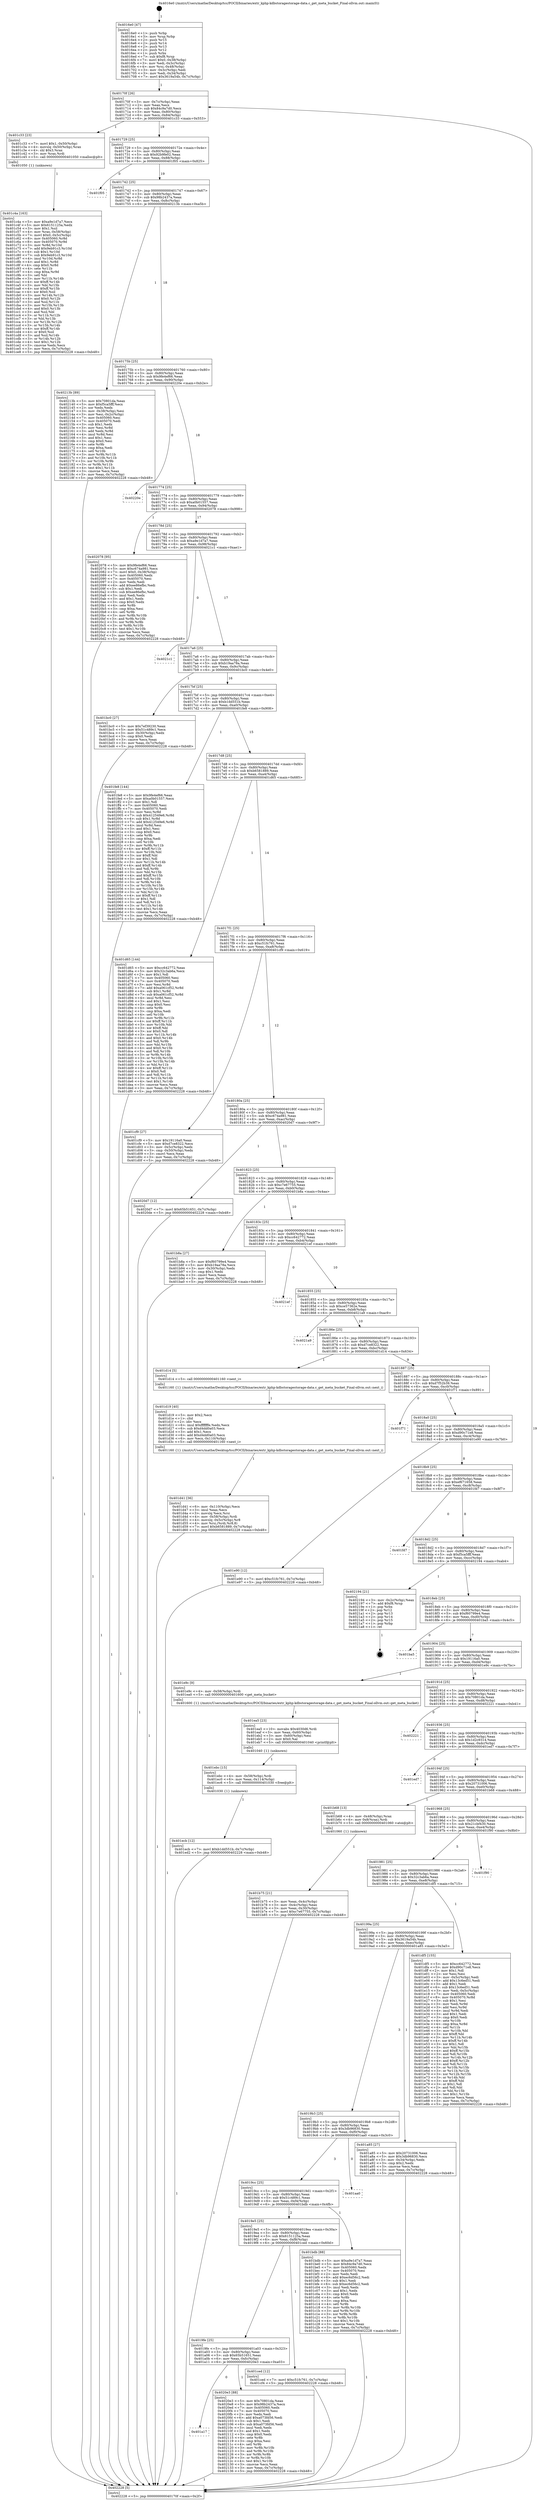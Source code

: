 digraph "0x4016e0" {
  label = "0x4016e0 (/mnt/c/Users/mathe/Desktop/tcc/POCII/binaries/extr_kphp-kdbstoragestorage-data.c_get_meta_bucket_Final-ollvm.out::main(0))"
  labelloc = "t"
  node[shape=record]

  Entry [label="",width=0.3,height=0.3,shape=circle,fillcolor=black,style=filled]
  "0x40170f" [label="{
     0x40170f [26]\l
     | [instrs]\l
     &nbsp;&nbsp;0x40170f \<+3\>: mov -0x7c(%rbp),%eax\l
     &nbsp;&nbsp;0x401712 \<+2\>: mov %eax,%ecx\l
     &nbsp;&nbsp;0x401714 \<+6\>: sub $0x84c9a7d0,%ecx\l
     &nbsp;&nbsp;0x40171a \<+3\>: mov %eax,-0x80(%rbp)\l
     &nbsp;&nbsp;0x40171d \<+6\>: mov %ecx,-0x84(%rbp)\l
     &nbsp;&nbsp;0x401723 \<+6\>: je 0000000000401c33 \<main+0x553\>\l
  }"]
  "0x401c33" [label="{
     0x401c33 [23]\l
     | [instrs]\l
     &nbsp;&nbsp;0x401c33 \<+7\>: movl $0x1,-0x50(%rbp)\l
     &nbsp;&nbsp;0x401c3a \<+4\>: movslq -0x50(%rbp),%rax\l
     &nbsp;&nbsp;0x401c3e \<+4\>: shl $0x3,%rax\l
     &nbsp;&nbsp;0x401c42 \<+3\>: mov %rax,%rdi\l
     &nbsp;&nbsp;0x401c45 \<+5\>: call 0000000000401050 \<malloc@plt\>\l
     | [calls]\l
     &nbsp;&nbsp;0x401050 \{1\} (unknown)\l
  }"]
  "0x401729" [label="{
     0x401729 [25]\l
     | [instrs]\l
     &nbsp;&nbsp;0x401729 \<+5\>: jmp 000000000040172e \<main+0x4e\>\l
     &nbsp;&nbsp;0x40172e \<+3\>: mov -0x80(%rbp),%eax\l
     &nbsp;&nbsp;0x401731 \<+5\>: sub $0x92b9fe02,%eax\l
     &nbsp;&nbsp;0x401736 \<+6\>: mov %eax,-0x88(%rbp)\l
     &nbsp;&nbsp;0x40173c \<+6\>: je 0000000000401f05 \<main+0x825\>\l
  }"]
  Exit [label="",width=0.3,height=0.3,shape=circle,fillcolor=black,style=filled,peripheries=2]
  "0x401f05" [label="{
     0x401f05\l
  }", style=dashed]
  "0x401742" [label="{
     0x401742 [25]\l
     | [instrs]\l
     &nbsp;&nbsp;0x401742 \<+5\>: jmp 0000000000401747 \<main+0x67\>\l
     &nbsp;&nbsp;0x401747 \<+3\>: mov -0x80(%rbp),%eax\l
     &nbsp;&nbsp;0x40174a \<+5\>: sub $0x98b2437a,%eax\l
     &nbsp;&nbsp;0x40174f \<+6\>: mov %eax,-0x8c(%rbp)\l
     &nbsp;&nbsp;0x401755 \<+6\>: je 000000000040213b \<main+0xa5b\>\l
  }"]
  "0x401a17" [label="{
     0x401a17\l
  }", style=dashed]
  "0x40213b" [label="{
     0x40213b [89]\l
     | [instrs]\l
     &nbsp;&nbsp;0x40213b \<+5\>: mov $0x70801da,%eax\l
     &nbsp;&nbsp;0x402140 \<+5\>: mov $0xf5ca5fff,%ecx\l
     &nbsp;&nbsp;0x402145 \<+2\>: xor %edx,%edx\l
     &nbsp;&nbsp;0x402147 \<+3\>: mov -0x38(%rbp),%esi\l
     &nbsp;&nbsp;0x40214a \<+3\>: mov %esi,-0x2c(%rbp)\l
     &nbsp;&nbsp;0x40214d \<+7\>: mov 0x405060,%esi\l
     &nbsp;&nbsp;0x402154 \<+7\>: mov 0x405070,%edi\l
     &nbsp;&nbsp;0x40215b \<+3\>: sub $0x1,%edx\l
     &nbsp;&nbsp;0x40215e \<+3\>: mov %esi,%r8d\l
     &nbsp;&nbsp;0x402161 \<+3\>: add %edx,%r8d\l
     &nbsp;&nbsp;0x402164 \<+4\>: imul %r8d,%esi\l
     &nbsp;&nbsp;0x402168 \<+3\>: and $0x1,%esi\l
     &nbsp;&nbsp;0x40216b \<+3\>: cmp $0x0,%esi\l
     &nbsp;&nbsp;0x40216e \<+4\>: sete %r9b\l
     &nbsp;&nbsp;0x402172 \<+3\>: cmp $0xa,%edi\l
     &nbsp;&nbsp;0x402175 \<+4\>: setl %r10b\l
     &nbsp;&nbsp;0x402179 \<+3\>: mov %r9b,%r11b\l
     &nbsp;&nbsp;0x40217c \<+3\>: and %r10b,%r11b\l
     &nbsp;&nbsp;0x40217f \<+3\>: xor %r10b,%r9b\l
     &nbsp;&nbsp;0x402182 \<+3\>: or %r9b,%r11b\l
     &nbsp;&nbsp;0x402185 \<+4\>: test $0x1,%r11b\l
     &nbsp;&nbsp;0x402189 \<+3\>: cmovne %ecx,%eax\l
     &nbsp;&nbsp;0x40218c \<+3\>: mov %eax,-0x7c(%rbp)\l
     &nbsp;&nbsp;0x40218f \<+5\>: jmp 0000000000402228 \<main+0xb48\>\l
  }"]
  "0x40175b" [label="{
     0x40175b [25]\l
     | [instrs]\l
     &nbsp;&nbsp;0x40175b \<+5\>: jmp 0000000000401760 \<main+0x80\>\l
     &nbsp;&nbsp;0x401760 \<+3\>: mov -0x80(%rbp),%eax\l
     &nbsp;&nbsp;0x401763 \<+5\>: sub $0x9fe4ef66,%eax\l
     &nbsp;&nbsp;0x401768 \<+6\>: mov %eax,-0x90(%rbp)\l
     &nbsp;&nbsp;0x40176e \<+6\>: je 000000000040220e \<main+0xb2e\>\l
  }"]
  "0x4020e3" [label="{
     0x4020e3 [88]\l
     | [instrs]\l
     &nbsp;&nbsp;0x4020e3 \<+5\>: mov $0x70801da,%eax\l
     &nbsp;&nbsp;0x4020e8 \<+5\>: mov $0x98b2437a,%ecx\l
     &nbsp;&nbsp;0x4020ed \<+7\>: mov 0x405060,%edx\l
     &nbsp;&nbsp;0x4020f4 \<+7\>: mov 0x405070,%esi\l
     &nbsp;&nbsp;0x4020fb \<+2\>: mov %edx,%edi\l
     &nbsp;&nbsp;0x4020fd \<+6\>: add $0xa073fd56,%edi\l
     &nbsp;&nbsp;0x402103 \<+3\>: sub $0x1,%edi\l
     &nbsp;&nbsp;0x402106 \<+6\>: sub $0xa073fd56,%edi\l
     &nbsp;&nbsp;0x40210c \<+3\>: imul %edi,%edx\l
     &nbsp;&nbsp;0x40210f \<+3\>: and $0x1,%edx\l
     &nbsp;&nbsp;0x402112 \<+3\>: cmp $0x0,%edx\l
     &nbsp;&nbsp;0x402115 \<+4\>: sete %r8b\l
     &nbsp;&nbsp;0x402119 \<+3\>: cmp $0xa,%esi\l
     &nbsp;&nbsp;0x40211c \<+4\>: setl %r9b\l
     &nbsp;&nbsp;0x402120 \<+3\>: mov %r8b,%r10b\l
     &nbsp;&nbsp;0x402123 \<+3\>: and %r9b,%r10b\l
     &nbsp;&nbsp;0x402126 \<+3\>: xor %r9b,%r8b\l
     &nbsp;&nbsp;0x402129 \<+3\>: or %r8b,%r10b\l
     &nbsp;&nbsp;0x40212c \<+4\>: test $0x1,%r10b\l
     &nbsp;&nbsp;0x402130 \<+3\>: cmovne %ecx,%eax\l
     &nbsp;&nbsp;0x402133 \<+3\>: mov %eax,-0x7c(%rbp)\l
     &nbsp;&nbsp;0x402136 \<+5\>: jmp 0000000000402228 \<main+0xb48\>\l
  }"]
  "0x40220e" [label="{
     0x40220e\l
  }", style=dashed]
  "0x401774" [label="{
     0x401774 [25]\l
     | [instrs]\l
     &nbsp;&nbsp;0x401774 \<+5\>: jmp 0000000000401779 \<main+0x99\>\l
     &nbsp;&nbsp;0x401779 \<+3\>: mov -0x80(%rbp),%eax\l
     &nbsp;&nbsp;0x40177c \<+5\>: sub $0xa0b01557,%eax\l
     &nbsp;&nbsp;0x401781 \<+6\>: mov %eax,-0x94(%rbp)\l
     &nbsp;&nbsp;0x401787 \<+6\>: je 0000000000402078 \<main+0x998\>\l
  }"]
  "0x401ecb" [label="{
     0x401ecb [12]\l
     | [instrs]\l
     &nbsp;&nbsp;0x401ecb \<+7\>: movl $0xb1dd551b,-0x7c(%rbp)\l
     &nbsp;&nbsp;0x401ed2 \<+5\>: jmp 0000000000402228 \<main+0xb48\>\l
  }"]
  "0x402078" [label="{
     0x402078 [95]\l
     | [instrs]\l
     &nbsp;&nbsp;0x402078 \<+5\>: mov $0x9fe4ef66,%eax\l
     &nbsp;&nbsp;0x40207d \<+5\>: mov $0xc674a981,%ecx\l
     &nbsp;&nbsp;0x402082 \<+7\>: movl $0x0,-0x38(%rbp)\l
     &nbsp;&nbsp;0x402089 \<+7\>: mov 0x405060,%edx\l
     &nbsp;&nbsp;0x402090 \<+7\>: mov 0x405070,%esi\l
     &nbsp;&nbsp;0x402097 \<+2\>: mov %edx,%edi\l
     &nbsp;&nbsp;0x402099 \<+6\>: add $0xee86efbc,%edi\l
     &nbsp;&nbsp;0x40209f \<+3\>: sub $0x1,%edi\l
     &nbsp;&nbsp;0x4020a2 \<+6\>: sub $0xee86efbc,%edi\l
     &nbsp;&nbsp;0x4020a8 \<+3\>: imul %edi,%edx\l
     &nbsp;&nbsp;0x4020ab \<+3\>: and $0x1,%edx\l
     &nbsp;&nbsp;0x4020ae \<+3\>: cmp $0x0,%edx\l
     &nbsp;&nbsp;0x4020b1 \<+4\>: sete %r8b\l
     &nbsp;&nbsp;0x4020b5 \<+3\>: cmp $0xa,%esi\l
     &nbsp;&nbsp;0x4020b8 \<+4\>: setl %r9b\l
     &nbsp;&nbsp;0x4020bc \<+3\>: mov %r8b,%r10b\l
     &nbsp;&nbsp;0x4020bf \<+3\>: and %r9b,%r10b\l
     &nbsp;&nbsp;0x4020c2 \<+3\>: xor %r9b,%r8b\l
     &nbsp;&nbsp;0x4020c5 \<+3\>: or %r8b,%r10b\l
     &nbsp;&nbsp;0x4020c8 \<+4\>: test $0x1,%r10b\l
     &nbsp;&nbsp;0x4020cc \<+3\>: cmovne %ecx,%eax\l
     &nbsp;&nbsp;0x4020cf \<+3\>: mov %eax,-0x7c(%rbp)\l
     &nbsp;&nbsp;0x4020d2 \<+5\>: jmp 0000000000402228 \<main+0xb48\>\l
  }"]
  "0x40178d" [label="{
     0x40178d [25]\l
     | [instrs]\l
     &nbsp;&nbsp;0x40178d \<+5\>: jmp 0000000000401792 \<main+0xb2\>\l
     &nbsp;&nbsp;0x401792 \<+3\>: mov -0x80(%rbp),%eax\l
     &nbsp;&nbsp;0x401795 \<+5\>: sub $0xa9e1d7a7,%eax\l
     &nbsp;&nbsp;0x40179a \<+6\>: mov %eax,-0x98(%rbp)\l
     &nbsp;&nbsp;0x4017a0 \<+6\>: je 00000000004021c1 \<main+0xae1\>\l
  }"]
  "0x401ebc" [label="{
     0x401ebc [15]\l
     | [instrs]\l
     &nbsp;&nbsp;0x401ebc \<+4\>: mov -0x58(%rbp),%rdi\l
     &nbsp;&nbsp;0x401ec0 \<+6\>: mov %eax,-0x114(%rbp)\l
     &nbsp;&nbsp;0x401ec6 \<+5\>: call 0000000000401030 \<free@plt\>\l
     | [calls]\l
     &nbsp;&nbsp;0x401030 \{1\} (unknown)\l
  }"]
  "0x4021c1" [label="{
     0x4021c1\l
  }", style=dashed]
  "0x4017a6" [label="{
     0x4017a6 [25]\l
     | [instrs]\l
     &nbsp;&nbsp;0x4017a6 \<+5\>: jmp 00000000004017ab \<main+0xcb\>\l
     &nbsp;&nbsp;0x4017ab \<+3\>: mov -0x80(%rbp),%eax\l
     &nbsp;&nbsp;0x4017ae \<+5\>: sub $0xb19aa78a,%eax\l
     &nbsp;&nbsp;0x4017b3 \<+6\>: mov %eax,-0x9c(%rbp)\l
     &nbsp;&nbsp;0x4017b9 \<+6\>: je 0000000000401bc0 \<main+0x4e0\>\l
  }"]
  "0x401ea5" [label="{
     0x401ea5 [23]\l
     | [instrs]\l
     &nbsp;&nbsp;0x401ea5 \<+10\>: movabs $0x4030d6,%rdi\l
     &nbsp;&nbsp;0x401eaf \<+3\>: mov %eax,-0x60(%rbp)\l
     &nbsp;&nbsp;0x401eb2 \<+3\>: mov -0x60(%rbp),%esi\l
     &nbsp;&nbsp;0x401eb5 \<+2\>: mov $0x0,%al\l
     &nbsp;&nbsp;0x401eb7 \<+5\>: call 0000000000401040 \<printf@plt\>\l
     | [calls]\l
     &nbsp;&nbsp;0x401040 \{1\} (unknown)\l
  }"]
  "0x401bc0" [label="{
     0x401bc0 [27]\l
     | [instrs]\l
     &nbsp;&nbsp;0x401bc0 \<+5\>: mov $0x7ef39230,%eax\l
     &nbsp;&nbsp;0x401bc5 \<+5\>: mov $0x51c489c1,%ecx\l
     &nbsp;&nbsp;0x401bca \<+3\>: mov -0x30(%rbp),%edx\l
     &nbsp;&nbsp;0x401bcd \<+3\>: cmp $0x0,%edx\l
     &nbsp;&nbsp;0x401bd0 \<+3\>: cmove %ecx,%eax\l
     &nbsp;&nbsp;0x401bd3 \<+3\>: mov %eax,-0x7c(%rbp)\l
     &nbsp;&nbsp;0x401bd6 \<+5\>: jmp 0000000000402228 \<main+0xb48\>\l
  }"]
  "0x4017bf" [label="{
     0x4017bf [25]\l
     | [instrs]\l
     &nbsp;&nbsp;0x4017bf \<+5\>: jmp 00000000004017c4 \<main+0xe4\>\l
     &nbsp;&nbsp;0x4017c4 \<+3\>: mov -0x80(%rbp),%eax\l
     &nbsp;&nbsp;0x4017c7 \<+5\>: sub $0xb1dd551b,%eax\l
     &nbsp;&nbsp;0x4017cc \<+6\>: mov %eax,-0xa0(%rbp)\l
     &nbsp;&nbsp;0x4017d2 \<+6\>: je 0000000000401fe8 \<main+0x908\>\l
  }"]
  "0x401d41" [label="{
     0x401d41 [36]\l
     | [instrs]\l
     &nbsp;&nbsp;0x401d41 \<+6\>: mov -0x110(%rbp),%ecx\l
     &nbsp;&nbsp;0x401d47 \<+3\>: imul %eax,%ecx\l
     &nbsp;&nbsp;0x401d4a \<+3\>: movslq %ecx,%rsi\l
     &nbsp;&nbsp;0x401d4d \<+4\>: mov -0x58(%rbp),%rdi\l
     &nbsp;&nbsp;0x401d51 \<+4\>: movslq -0x5c(%rbp),%r8\l
     &nbsp;&nbsp;0x401d55 \<+4\>: mov %rsi,(%rdi,%r8,8)\l
     &nbsp;&nbsp;0x401d59 \<+7\>: movl $0xb6581889,-0x7c(%rbp)\l
     &nbsp;&nbsp;0x401d60 \<+5\>: jmp 0000000000402228 \<main+0xb48\>\l
  }"]
  "0x401fe8" [label="{
     0x401fe8 [144]\l
     | [instrs]\l
     &nbsp;&nbsp;0x401fe8 \<+5\>: mov $0x9fe4ef66,%eax\l
     &nbsp;&nbsp;0x401fed \<+5\>: mov $0xa0b01557,%ecx\l
     &nbsp;&nbsp;0x401ff2 \<+2\>: mov $0x1,%dl\l
     &nbsp;&nbsp;0x401ff4 \<+7\>: mov 0x405060,%esi\l
     &nbsp;&nbsp;0x401ffb \<+7\>: mov 0x405070,%edi\l
     &nbsp;&nbsp;0x402002 \<+3\>: mov %esi,%r8d\l
     &nbsp;&nbsp;0x402005 \<+7\>: sub $0x412549e6,%r8d\l
     &nbsp;&nbsp;0x40200c \<+4\>: sub $0x1,%r8d\l
     &nbsp;&nbsp;0x402010 \<+7\>: add $0x412549e6,%r8d\l
     &nbsp;&nbsp;0x402017 \<+4\>: imul %r8d,%esi\l
     &nbsp;&nbsp;0x40201b \<+3\>: and $0x1,%esi\l
     &nbsp;&nbsp;0x40201e \<+3\>: cmp $0x0,%esi\l
     &nbsp;&nbsp;0x402021 \<+4\>: sete %r9b\l
     &nbsp;&nbsp;0x402025 \<+3\>: cmp $0xa,%edi\l
     &nbsp;&nbsp;0x402028 \<+4\>: setl %r10b\l
     &nbsp;&nbsp;0x40202c \<+3\>: mov %r9b,%r11b\l
     &nbsp;&nbsp;0x40202f \<+4\>: xor $0xff,%r11b\l
     &nbsp;&nbsp;0x402033 \<+3\>: mov %r10b,%bl\l
     &nbsp;&nbsp;0x402036 \<+3\>: xor $0xff,%bl\l
     &nbsp;&nbsp;0x402039 \<+3\>: xor $0x1,%dl\l
     &nbsp;&nbsp;0x40203c \<+3\>: mov %r11b,%r14b\l
     &nbsp;&nbsp;0x40203f \<+4\>: and $0xff,%r14b\l
     &nbsp;&nbsp;0x402043 \<+3\>: and %dl,%r9b\l
     &nbsp;&nbsp;0x402046 \<+3\>: mov %bl,%r15b\l
     &nbsp;&nbsp;0x402049 \<+4\>: and $0xff,%r15b\l
     &nbsp;&nbsp;0x40204d \<+3\>: and %dl,%r10b\l
     &nbsp;&nbsp;0x402050 \<+3\>: or %r9b,%r14b\l
     &nbsp;&nbsp;0x402053 \<+3\>: or %r10b,%r15b\l
     &nbsp;&nbsp;0x402056 \<+3\>: xor %r15b,%r14b\l
     &nbsp;&nbsp;0x402059 \<+3\>: or %bl,%r11b\l
     &nbsp;&nbsp;0x40205c \<+4\>: xor $0xff,%r11b\l
     &nbsp;&nbsp;0x402060 \<+3\>: or $0x1,%dl\l
     &nbsp;&nbsp;0x402063 \<+3\>: and %dl,%r11b\l
     &nbsp;&nbsp;0x402066 \<+3\>: or %r11b,%r14b\l
     &nbsp;&nbsp;0x402069 \<+4\>: test $0x1,%r14b\l
     &nbsp;&nbsp;0x40206d \<+3\>: cmovne %ecx,%eax\l
     &nbsp;&nbsp;0x402070 \<+3\>: mov %eax,-0x7c(%rbp)\l
     &nbsp;&nbsp;0x402073 \<+5\>: jmp 0000000000402228 \<main+0xb48\>\l
  }"]
  "0x4017d8" [label="{
     0x4017d8 [25]\l
     | [instrs]\l
     &nbsp;&nbsp;0x4017d8 \<+5\>: jmp 00000000004017dd \<main+0xfd\>\l
     &nbsp;&nbsp;0x4017dd \<+3\>: mov -0x80(%rbp),%eax\l
     &nbsp;&nbsp;0x4017e0 \<+5\>: sub $0xb6581889,%eax\l
     &nbsp;&nbsp;0x4017e5 \<+6\>: mov %eax,-0xa4(%rbp)\l
     &nbsp;&nbsp;0x4017eb \<+6\>: je 0000000000401d65 \<main+0x685\>\l
  }"]
  "0x401d19" [label="{
     0x401d19 [40]\l
     | [instrs]\l
     &nbsp;&nbsp;0x401d19 \<+5\>: mov $0x2,%ecx\l
     &nbsp;&nbsp;0x401d1e \<+1\>: cltd\l
     &nbsp;&nbsp;0x401d1f \<+2\>: idiv %ecx\l
     &nbsp;&nbsp;0x401d21 \<+6\>: imul $0xfffffffe,%edx,%ecx\l
     &nbsp;&nbsp;0x401d27 \<+6\>: sub $0xd4dd0a03,%ecx\l
     &nbsp;&nbsp;0x401d2d \<+3\>: add $0x1,%ecx\l
     &nbsp;&nbsp;0x401d30 \<+6\>: add $0xd4dd0a03,%ecx\l
     &nbsp;&nbsp;0x401d36 \<+6\>: mov %ecx,-0x110(%rbp)\l
     &nbsp;&nbsp;0x401d3c \<+5\>: call 0000000000401160 \<next_i\>\l
     | [calls]\l
     &nbsp;&nbsp;0x401160 \{1\} (/mnt/c/Users/mathe/Desktop/tcc/POCII/binaries/extr_kphp-kdbstoragestorage-data.c_get_meta_bucket_Final-ollvm.out::next_i)\l
  }"]
  "0x401d65" [label="{
     0x401d65 [144]\l
     | [instrs]\l
     &nbsp;&nbsp;0x401d65 \<+5\>: mov $0xcc642772,%eax\l
     &nbsp;&nbsp;0x401d6a \<+5\>: mov $0x32c3ab6a,%ecx\l
     &nbsp;&nbsp;0x401d6f \<+2\>: mov $0x1,%dl\l
     &nbsp;&nbsp;0x401d71 \<+7\>: mov 0x405060,%esi\l
     &nbsp;&nbsp;0x401d78 \<+7\>: mov 0x405070,%edi\l
     &nbsp;&nbsp;0x401d7f \<+3\>: mov %esi,%r8d\l
     &nbsp;&nbsp;0x401d82 \<+7\>: add $0xa061cf52,%r8d\l
     &nbsp;&nbsp;0x401d89 \<+4\>: sub $0x1,%r8d\l
     &nbsp;&nbsp;0x401d8d \<+7\>: sub $0xa061cf52,%r8d\l
     &nbsp;&nbsp;0x401d94 \<+4\>: imul %r8d,%esi\l
     &nbsp;&nbsp;0x401d98 \<+3\>: and $0x1,%esi\l
     &nbsp;&nbsp;0x401d9b \<+3\>: cmp $0x0,%esi\l
     &nbsp;&nbsp;0x401d9e \<+4\>: sete %r9b\l
     &nbsp;&nbsp;0x401da2 \<+3\>: cmp $0xa,%edi\l
     &nbsp;&nbsp;0x401da5 \<+4\>: setl %r10b\l
     &nbsp;&nbsp;0x401da9 \<+3\>: mov %r9b,%r11b\l
     &nbsp;&nbsp;0x401dac \<+4\>: xor $0xff,%r11b\l
     &nbsp;&nbsp;0x401db0 \<+3\>: mov %r10b,%bl\l
     &nbsp;&nbsp;0x401db3 \<+3\>: xor $0xff,%bl\l
     &nbsp;&nbsp;0x401db6 \<+3\>: xor $0x0,%dl\l
     &nbsp;&nbsp;0x401db9 \<+3\>: mov %r11b,%r14b\l
     &nbsp;&nbsp;0x401dbc \<+4\>: and $0x0,%r14b\l
     &nbsp;&nbsp;0x401dc0 \<+3\>: and %dl,%r9b\l
     &nbsp;&nbsp;0x401dc3 \<+3\>: mov %bl,%r15b\l
     &nbsp;&nbsp;0x401dc6 \<+4\>: and $0x0,%r15b\l
     &nbsp;&nbsp;0x401dca \<+3\>: and %dl,%r10b\l
     &nbsp;&nbsp;0x401dcd \<+3\>: or %r9b,%r14b\l
     &nbsp;&nbsp;0x401dd0 \<+3\>: or %r10b,%r15b\l
     &nbsp;&nbsp;0x401dd3 \<+3\>: xor %r15b,%r14b\l
     &nbsp;&nbsp;0x401dd6 \<+3\>: or %bl,%r11b\l
     &nbsp;&nbsp;0x401dd9 \<+4\>: xor $0xff,%r11b\l
     &nbsp;&nbsp;0x401ddd \<+3\>: or $0x0,%dl\l
     &nbsp;&nbsp;0x401de0 \<+3\>: and %dl,%r11b\l
     &nbsp;&nbsp;0x401de3 \<+3\>: or %r11b,%r14b\l
     &nbsp;&nbsp;0x401de6 \<+4\>: test $0x1,%r14b\l
     &nbsp;&nbsp;0x401dea \<+3\>: cmovne %ecx,%eax\l
     &nbsp;&nbsp;0x401ded \<+3\>: mov %eax,-0x7c(%rbp)\l
     &nbsp;&nbsp;0x401df0 \<+5\>: jmp 0000000000402228 \<main+0xb48\>\l
  }"]
  "0x4017f1" [label="{
     0x4017f1 [25]\l
     | [instrs]\l
     &nbsp;&nbsp;0x4017f1 \<+5\>: jmp 00000000004017f6 \<main+0x116\>\l
     &nbsp;&nbsp;0x4017f6 \<+3\>: mov -0x80(%rbp),%eax\l
     &nbsp;&nbsp;0x4017f9 \<+5\>: sub $0xc51fc761,%eax\l
     &nbsp;&nbsp;0x4017fe \<+6\>: mov %eax,-0xa8(%rbp)\l
     &nbsp;&nbsp;0x401804 \<+6\>: je 0000000000401cf9 \<main+0x619\>\l
  }"]
  "0x4019fe" [label="{
     0x4019fe [25]\l
     | [instrs]\l
     &nbsp;&nbsp;0x4019fe \<+5\>: jmp 0000000000401a03 \<main+0x323\>\l
     &nbsp;&nbsp;0x401a03 \<+3\>: mov -0x80(%rbp),%eax\l
     &nbsp;&nbsp;0x401a06 \<+5\>: sub $0x65b51651,%eax\l
     &nbsp;&nbsp;0x401a0b \<+6\>: mov %eax,-0xfc(%rbp)\l
     &nbsp;&nbsp;0x401a11 \<+6\>: je 00000000004020e3 \<main+0xa03\>\l
  }"]
  "0x401cf9" [label="{
     0x401cf9 [27]\l
     | [instrs]\l
     &nbsp;&nbsp;0x401cf9 \<+5\>: mov $0x19116a0,%eax\l
     &nbsp;&nbsp;0x401cfe \<+5\>: mov $0xd7ce8322,%ecx\l
     &nbsp;&nbsp;0x401d03 \<+3\>: mov -0x5c(%rbp),%edx\l
     &nbsp;&nbsp;0x401d06 \<+3\>: cmp -0x50(%rbp),%edx\l
     &nbsp;&nbsp;0x401d09 \<+3\>: cmovl %ecx,%eax\l
     &nbsp;&nbsp;0x401d0c \<+3\>: mov %eax,-0x7c(%rbp)\l
     &nbsp;&nbsp;0x401d0f \<+5\>: jmp 0000000000402228 \<main+0xb48\>\l
  }"]
  "0x40180a" [label="{
     0x40180a [25]\l
     | [instrs]\l
     &nbsp;&nbsp;0x40180a \<+5\>: jmp 000000000040180f \<main+0x12f\>\l
     &nbsp;&nbsp;0x40180f \<+3\>: mov -0x80(%rbp),%eax\l
     &nbsp;&nbsp;0x401812 \<+5\>: sub $0xc674a981,%eax\l
     &nbsp;&nbsp;0x401817 \<+6\>: mov %eax,-0xac(%rbp)\l
     &nbsp;&nbsp;0x40181d \<+6\>: je 00000000004020d7 \<main+0x9f7\>\l
  }"]
  "0x401ced" [label="{
     0x401ced [12]\l
     | [instrs]\l
     &nbsp;&nbsp;0x401ced \<+7\>: movl $0xc51fc761,-0x7c(%rbp)\l
     &nbsp;&nbsp;0x401cf4 \<+5\>: jmp 0000000000402228 \<main+0xb48\>\l
  }"]
  "0x4020d7" [label="{
     0x4020d7 [12]\l
     | [instrs]\l
     &nbsp;&nbsp;0x4020d7 \<+7\>: movl $0x65b51651,-0x7c(%rbp)\l
     &nbsp;&nbsp;0x4020de \<+5\>: jmp 0000000000402228 \<main+0xb48\>\l
  }"]
  "0x401823" [label="{
     0x401823 [25]\l
     | [instrs]\l
     &nbsp;&nbsp;0x401823 \<+5\>: jmp 0000000000401828 \<main+0x148\>\l
     &nbsp;&nbsp;0x401828 \<+3\>: mov -0x80(%rbp),%eax\l
     &nbsp;&nbsp;0x40182b \<+5\>: sub $0xc7e67755,%eax\l
     &nbsp;&nbsp;0x401830 \<+6\>: mov %eax,-0xb0(%rbp)\l
     &nbsp;&nbsp;0x401836 \<+6\>: je 0000000000401b8a \<main+0x4aa\>\l
  }"]
  "0x401c4a" [label="{
     0x401c4a [163]\l
     | [instrs]\l
     &nbsp;&nbsp;0x401c4a \<+5\>: mov $0xa9e1d7a7,%ecx\l
     &nbsp;&nbsp;0x401c4f \<+5\>: mov $0x6151125a,%edx\l
     &nbsp;&nbsp;0x401c54 \<+3\>: mov $0x1,%sil\l
     &nbsp;&nbsp;0x401c57 \<+4\>: mov %rax,-0x58(%rbp)\l
     &nbsp;&nbsp;0x401c5b \<+7\>: movl $0x0,-0x5c(%rbp)\l
     &nbsp;&nbsp;0x401c62 \<+8\>: mov 0x405060,%r8d\l
     &nbsp;&nbsp;0x401c6a \<+8\>: mov 0x405070,%r9d\l
     &nbsp;&nbsp;0x401c72 \<+3\>: mov %r8d,%r10d\l
     &nbsp;&nbsp;0x401c75 \<+7\>: add $0x9eb91c3,%r10d\l
     &nbsp;&nbsp;0x401c7c \<+4\>: sub $0x1,%r10d\l
     &nbsp;&nbsp;0x401c80 \<+7\>: sub $0x9eb91c3,%r10d\l
     &nbsp;&nbsp;0x401c87 \<+4\>: imul %r10d,%r8d\l
     &nbsp;&nbsp;0x401c8b \<+4\>: and $0x1,%r8d\l
     &nbsp;&nbsp;0x401c8f \<+4\>: cmp $0x0,%r8d\l
     &nbsp;&nbsp;0x401c93 \<+4\>: sete %r11b\l
     &nbsp;&nbsp;0x401c97 \<+4\>: cmp $0xa,%r9d\l
     &nbsp;&nbsp;0x401c9b \<+3\>: setl %bl\l
     &nbsp;&nbsp;0x401c9e \<+3\>: mov %r11b,%r14b\l
     &nbsp;&nbsp;0x401ca1 \<+4\>: xor $0xff,%r14b\l
     &nbsp;&nbsp;0x401ca5 \<+3\>: mov %bl,%r15b\l
     &nbsp;&nbsp;0x401ca8 \<+4\>: xor $0xff,%r15b\l
     &nbsp;&nbsp;0x401cac \<+4\>: xor $0x0,%sil\l
     &nbsp;&nbsp;0x401cb0 \<+3\>: mov %r14b,%r12b\l
     &nbsp;&nbsp;0x401cb3 \<+4\>: and $0x0,%r12b\l
     &nbsp;&nbsp;0x401cb7 \<+3\>: and %sil,%r11b\l
     &nbsp;&nbsp;0x401cba \<+3\>: mov %r15b,%r13b\l
     &nbsp;&nbsp;0x401cbd \<+4\>: and $0x0,%r13b\l
     &nbsp;&nbsp;0x401cc1 \<+3\>: and %sil,%bl\l
     &nbsp;&nbsp;0x401cc4 \<+3\>: or %r11b,%r12b\l
     &nbsp;&nbsp;0x401cc7 \<+3\>: or %bl,%r13b\l
     &nbsp;&nbsp;0x401cca \<+3\>: xor %r13b,%r12b\l
     &nbsp;&nbsp;0x401ccd \<+3\>: or %r15b,%r14b\l
     &nbsp;&nbsp;0x401cd0 \<+4\>: xor $0xff,%r14b\l
     &nbsp;&nbsp;0x401cd4 \<+4\>: or $0x0,%sil\l
     &nbsp;&nbsp;0x401cd8 \<+3\>: and %sil,%r14b\l
     &nbsp;&nbsp;0x401cdb \<+3\>: or %r14b,%r12b\l
     &nbsp;&nbsp;0x401cde \<+4\>: test $0x1,%r12b\l
     &nbsp;&nbsp;0x401ce2 \<+3\>: cmovne %edx,%ecx\l
     &nbsp;&nbsp;0x401ce5 \<+3\>: mov %ecx,-0x7c(%rbp)\l
     &nbsp;&nbsp;0x401ce8 \<+5\>: jmp 0000000000402228 \<main+0xb48\>\l
  }"]
  "0x401b8a" [label="{
     0x401b8a [27]\l
     | [instrs]\l
     &nbsp;&nbsp;0x401b8a \<+5\>: mov $0xf60799e4,%eax\l
     &nbsp;&nbsp;0x401b8f \<+5\>: mov $0xb19aa78a,%ecx\l
     &nbsp;&nbsp;0x401b94 \<+3\>: mov -0x30(%rbp),%edx\l
     &nbsp;&nbsp;0x401b97 \<+3\>: cmp $0x1,%edx\l
     &nbsp;&nbsp;0x401b9a \<+3\>: cmovl %ecx,%eax\l
     &nbsp;&nbsp;0x401b9d \<+3\>: mov %eax,-0x7c(%rbp)\l
     &nbsp;&nbsp;0x401ba0 \<+5\>: jmp 0000000000402228 \<main+0xb48\>\l
  }"]
  "0x40183c" [label="{
     0x40183c [25]\l
     | [instrs]\l
     &nbsp;&nbsp;0x40183c \<+5\>: jmp 0000000000401841 \<main+0x161\>\l
     &nbsp;&nbsp;0x401841 \<+3\>: mov -0x80(%rbp),%eax\l
     &nbsp;&nbsp;0x401844 \<+5\>: sub $0xcc642772,%eax\l
     &nbsp;&nbsp;0x401849 \<+6\>: mov %eax,-0xb4(%rbp)\l
     &nbsp;&nbsp;0x40184f \<+6\>: je 00000000004021ef \<main+0xb0f\>\l
  }"]
  "0x4019e5" [label="{
     0x4019e5 [25]\l
     | [instrs]\l
     &nbsp;&nbsp;0x4019e5 \<+5\>: jmp 00000000004019ea \<main+0x30a\>\l
     &nbsp;&nbsp;0x4019ea \<+3\>: mov -0x80(%rbp),%eax\l
     &nbsp;&nbsp;0x4019ed \<+5\>: sub $0x6151125a,%eax\l
     &nbsp;&nbsp;0x4019f2 \<+6\>: mov %eax,-0xf8(%rbp)\l
     &nbsp;&nbsp;0x4019f8 \<+6\>: je 0000000000401ced \<main+0x60d\>\l
  }"]
  "0x4021ef" [label="{
     0x4021ef\l
  }", style=dashed]
  "0x401855" [label="{
     0x401855 [25]\l
     | [instrs]\l
     &nbsp;&nbsp;0x401855 \<+5\>: jmp 000000000040185a \<main+0x17a\>\l
     &nbsp;&nbsp;0x40185a \<+3\>: mov -0x80(%rbp),%eax\l
     &nbsp;&nbsp;0x40185d \<+5\>: sub $0xce57362e,%eax\l
     &nbsp;&nbsp;0x401862 \<+6\>: mov %eax,-0xb8(%rbp)\l
     &nbsp;&nbsp;0x401868 \<+6\>: je 00000000004021a9 \<main+0xac9\>\l
  }"]
  "0x401bdb" [label="{
     0x401bdb [88]\l
     | [instrs]\l
     &nbsp;&nbsp;0x401bdb \<+5\>: mov $0xa9e1d7a7,%eax\l
     &nbsp;&nbsp;0x401be0 \<+5\>: mov $0x84c9a7d0,%ecx\l
     &nbsp;&nbsp;0x401be5 \<+7\>: mov 0x405060,%edx\l
     &nbsp;&nbsp;0x401bec \<+7\>: mov 0x405070,%esi\l
     &nbsp;&nbsp;0x401bf3 \<+2\>: mov %edx,%edi\l
     &nbsp;&nbsp;0x401bf5 \<+6\>: add $0xec6d56c2,%edi\l
     &nbsp;&nbsp;0x401bfb \<+3\>: sub $0x1,%edi\l
     &nbsp;&nbsp;0x401bfe \<+6\>: sub $0xec6d56c2,%edi\l
     &nbsp;&nbsp;0x401c04 \<+3\>: imul %edi,%edx\l
     &nbsp;&nbsp;0x401c07 \<+3\>: and $0x1,%edx\l
     &nbsp;&nbsp;0x401c0a \<+3\>: cmp $0x0,%edx\l
     &nbsp;&nbsp;0x401c0d \<+4\>: sete %r8b\l
     &nbsp;&nbsp;0x401c11 \<+3\>: cmp $0xa,%esi\l
     &nbsp;&nbsp;0x401c14 \<+4\>: setl %r9b\l
     &nbsp;&nbsp;0x401c18 \<+3\>: mov %r8b,%r10b\l
     &nbsp;&nbsp;0x401c1b \<+3\>: and %r9b,%r10b\l
     &nbsp;&nbsp;0x401c1e \<+3\>: xor %r9b,%r8b\l
     &nbsp;&nbsp;0x401c21 \<+3\>: or %r8b,%r10b\l
     &nbsp;&nbsp;0x401c24 \<+4\>: test $0x1,%r10b\l
     &nbsp;&nbsp;0x401c28 \<+3\>: cmovne %ecx,%eax\l
     &nbsp;&nbsp;0x401c2b \<+3\>: mov %eax,-0x7c(%rbp)\l
     &nbsp;&nbsp;0x401c2e \<+5\>: jmp 0000000000402228 \<main+0xb48\>\l
  }"]
  "0x4021a9" [label="{
     0x4021a9\l
  }", style=dashed]
  "0x40186e" [label="{
     0x40186e [25]\l
     | [instrs]\l
     &nbsp;&nbsp;0x40186e \<+5\>: jmp 0000000000401873 \<main+0x193\>\l
     &nbsp;&nbsp;0x401873 \<+3\>: mov -0x80(%rbp),%eax\l
     &nbsp;&nbsp;0x401876 \<+5\>: sub $0xd7ce8322,%eax\l
     &nbsp;&nbsp;0x40187b \<+6\>: mov %eax,-0xbc(%rbp)\l
     &nbsp;&nbsp;0x401881 \<+6\>: je 0000000000401d14 \<main+0x634\>\l
  }"]
  "0x4019cc" [label="{
     0x4019cc [25]\l
     | [instrs]\l
     &nbsp;&nbsp;0x4019cc \<+5\>: jmp 00000000004019d1 \<main+0x2f1\>\l
     &nbsp;&nbsp;0x4019d1 \<+3\>: mov -0x80(%rbp),%eax\l
     &nbsp;&nbsp;0x4019d4 \<+5\>: sub $0x51c489c1,%eax\l
     &nbsp;&nbsp;0x4019d9 \<+6\>: mov %eax,-0xf4(%rbp)\l
     &nbsp;&nbsp;0x4019df \<+6\>: je 0000000000401bdb \<main+0x4fb\>\l
  }"]
  "0x401d14" [label="{
     0x401d14 [5]\l
     | [instrs]\l
     &nbsp;&nbsp;0x401d14 \<+5\>: call 0000000000401160 \<next_i\>\l
     | [calls]\l
     &nbsp;&nbsp;0x401160 \{1\} (/mnt/c/Users/mathe/Desktop/tcc/POCII/binaries/extr_kphp-kdbstoragestorage-data.c_get_meta_bucket_Final-ollvm.out::next_i)\l
  }"]
  "0x401887" [label="{
     0x401887 [25]\l
     | [instrs]\l
     &nbsp;&nbsp;0x401887 \<+5\>: jmp 000000000040188c \<main+0x1ac\>\l
     &nbsp;&nbsp;0x40188c \<+3\>: mov -0x80(%rbp),%eax\l
     &nbsp;&nbsp;0x40188f \<+5\>: sub $0xd7f52b39,%eax\l
     &nbsp;&nbsp;0x401894 \<+6\>: mov %eax,-0xc0(%rbp)\l
     &nbsp;&nbsp;0x40189a \<+6\>: je 0000000000401f71 \<main+0x891\>\l
  }"]
  "0x401aa0" [label="{
     0x401aa0\l
  }", style=dashed]
  "0x401f71" [label="{
     0x401f71\l
  }", style=dashed]
  "0x4018a0" [label="{
     0x4018a0 [25]\l
     | [instrs]\l
     &nbsp;&nbsp;0x4018a0 \<+5\>: jmp 00000000004018a5 \<main+0x1c5\>\l
     &nbsp;&nbsp;0x4018a5 \<+3\>: mov -0x80(%rbp),%eax\l
     &nbsp;&nbsp;0x4018a8 \<+5\>: sub $0xd90c71e8,%eax\l
     &nbsp;&nbsp;0x4018ad \<+6\>: mov %eax,-0xc4(%rbp)\l
     &nbsp;&nbsp;0x4018b3 \<+6\>: je 0000000000401e90 \<main+0x7b0\>\l
  }"]
  "0x401b75" [label="{
     0x401b75 [21]\l
     | [instrs]\l
     &nbsp;&nbsp;0x401b75 \<+3\>: mov %eax,-0x4c(%rbp)\l
     &nbsp;&nbsp;0x401b78 \<+3\>: mov -0x4c(%rbp),%eax\l
     &nbsp;&nbsp;0x401b7b \<+3\>: mov %eax,-0x30(%rbp)\l
     &nbsp;&nbsp;0x401b7e \<+7\>: movl $0xc7e67755,-0x7c(%rbp)\l
     &nbsp;&nbsp;0x401b85 \<+5\>: jmp 0000000000402228 \<main+0xb48\>\l
  }"]
  "0x401e90" [label="{
     0x401e90 [12]\l
     | [instrs]\l
     &nbsp;&nbsp;0x401e90 \<+7\>: movl $0xc51fc761,-0x7c(%rbp)\l
     &nbsp;&nbsp;0x401e97 \<+5\>: jmp 0000000000402228 \<main+0xb48\>\l
  }"]
  "0x4018b9" [label="{
     0x4018b9 [25]\l
     | [instrs]\l
     &nbsp;&nbsp;0x4018b9 \<+5\>: jmp 00000000004018be \<main+0x1de\>\l
     &nbsp;&nbsp;0x4018be \<+3\>: mov -0x80(%rbp),%eax\l
     &nbsp;&nbsp;0x4018c1 \<+5\>: sub $0xef671658,%eax\l
     &nbsp;&nbsp;0x4018c6 \<+6\>: mov %eax,-0xc8(%rbp)\l
     &nbsp;&nbsp;0x4018cc \<+6\>: je 0000000000401fd7 \<main+0x8f7\>\l
  }"]
  "0x4016e0" [label="{
     0x4016e0 [47]\l
     | [instrs]\l
     &nbsp;&nbsp;0x4016e0 \<+1\>: push %rbp\l
     &nbsp;&nbsp;0x4016e1 \<+3\>: mov %rsp,%rbp\l
     &nbsp;&nbsp;0x4016e4 \<+2\>: push %r15\l
     &nbsp;&nbsp;0x4016e6 \<+2\>: push %r14\l
     &nbsp;&nbsp;0x4016e8 \<+2\>: push %r13\l
     &nbsp;&nbsp;0x4016ea \<+2\>: push %r12\l
     &nbsp;&nbsp;0x4016ec \<+1\>: push %rbx\l
     &nbsp;&nbsp;0x4016ed \<+7\>: sub $0xf8,%rsp\l
     &nbsp;&nbsp;0x4016f4 \<+7\>: movl $0x0,-0x38(%rbp)\l
     &nbsp;&nbsp;0x4016fb \<+3\>: mov %edi,-0x3c(%rbp)\l
     &nbsp;&nbsp;0x4016fe \<+4\>: mov %rsi,-0x48(%rbp)\l
     &nbsp;&nbsp;0x401702 \<+3\>: mov -0x3c(%rbp),%edi\l
     &nbsp;&nbsp;0x401705 \<+3\>: mov %edi,-0x34(%rbp)\l
     &nbsp;&nbsp;0x401708 \<+7\>: movl $0x3619a54b,-0x7c(%rbp)\l
  }"]
  "0x401fd7" [label="{
     0x401fd7\l
  }", style=dashed]
  "0x4018d2" [label="{
     0x4018d2 [25]\l
     | [instrs]\l
     &nbsp;&nbsp;0x4018d2 \<+5\>: jmp 00000000004018d7 \<main+0x1f7\>\l
     &nbsp;&nbsp;0x4018d7 \<+3\>: mov -0x80(%rbp),%eax\l
     &nbsp;&nbsp;0x4018da \<+5\>: sub $0xf5ca5fff,%eax\l
     &nbsp;&nbsp;0x4018df \<+6\>: mov %eax,-0xcc(%rbp)\l
     &nbsp;&nbsp;0x4018e5 \<+6\>: je 0000000000402194 \<main+0xab4\>\l
  }"]
  "0x402228" [label="{
     0x402228 [5]\l
     | [instrs]\l
     &nbsp;&nbsp;0x402228 \<+5\>: jmp 000000000040170f \<main+0x2f\>\l
  }"]
  "0x402194" [label="{
     0x402194 [21]\l
     | [instrs]\l
     &nbsp;&nbsp;0x402194 \<+3\>: mov -0x2c(%rbp),%eax\l
     &nbsp;&nbsp;0x402197 \<+7\>: add $0xf8,%rsp\l
     &nbsp;&nbsp;0x40219e \<+1\>: pop %rbx\l
     &nbsp;&nbsp;0x40219f \<+2\>: pop %r12\l
     &nbsp;&nbsp;0x4021a1 \<+2\>: pop %r13\l
     &nbsp;&nbsp;0x4021a3 \<+2\>: pop %r14\l
     &nbsp;&nbsp;0x4021a5 \<+2\>: pop %r15\l
     &nbsp;&nbsp;0x4021a7 \<+1\>: pop %rbp\l
     &nbsp;&nbsp;0x4021a8 \<+1\>: ret\l
  }"]
  "0x4018eb" [label="{
     0x4018eb [25]\l
     | [instrs]\l
     &nbsp;&nbsp;0x4018eb \<+5\>: jmp 00000000004018f0 \<main+0x210\>\l
     &nbsp;&nbsp;0x4018f0 \<+3\>: mov -0x80(%rbp),%eax\l
     &nbsp;&nbsp;0x4018f3 \<+5\>: sub $0xf60799e4,%eax\l
     &nbsp;&nbsp;0x4018f8 \<+6\>: mov %eax,-0xd0(%rbp)\l
     &nbsp;&nbsp;0x4018fe \<+6\>: je 0000000000401ba5 \<main+0x4c5\>\l
  }"]
  "0x4019b3" [label="{
     0x4019b3 [25]\l
     | [instrs]\l
     &nbsp;&nbsp;0x4019b3 \<+5\>: jmp 00000000004019b8 \<main+0x2d8\>\l
     &nbsp;&nbsp;0x4019b8 \<+3\>: mov -0x80(%rbp),%eax\l
     &nbsp;&nbsp;0x4019bb \<+5\>: sub $0x3db96830,%eax\l
     &nbsp;&nbsp;0x4019c0 \<+6\>: mov %eax,-0xf0(%rbp)\l
     &nbsp;&nbsp;0x4019c6 \<+6\>: je 0000000000401aa0 \<main+0x3c0\>\l
  }"]
  "0x401ba5" [label="{
     0x401ba5\l
  }", style=dashed]
  "0x401904" [label="{
     0x401904 [25]\l
     | [instrs]\l
     &nbsp;&nbsp;0x401904 \<+5\>: jmp 0000000000401909 \<main+0x229\>\l
     &nbsp;&nbsp;0x401909 \<+3\>: mov -0x80(%rbp),%eax\l
     &nbsp;&nbsp;0x40190c \<+5\>: sub $0x19116a0,%eax\l
     &nbsp;&nbsp;0x401911 \<+6\>: mov %eax,-0xd4(%rbp)\l
     &nbsp;&nbsp;0x401917 \<+6\>: je 0000000000401e9c \<main+0x7bc\>\l
  }"]
  "0x401a85" [label="{
     0x401a85 [27]\l
     | [instrs]\l
     &nbsp;&nbsp;0x401a85 \<+5\>: mov $0x20731006,%eax\l
     &nbsp;&nbsp;0x401a8a \<+5\>: mov $0x3db96830,%ecx\l
     &nbsp;&nbsp;0x401a8f \<+3\>: mov -0x34(%rbp),%edx\l
     &nbsp;&nbsp;0x401a92 \<+3\>: cmp $0x2,%edx\l
     &nbsp;&nbsp;0x401a95 \<+3\>: cmovne %ecx,%eax\l
     &nbsp;&nbsp;0x401a98 \<+3\>: mov %eax,-0x7c(%rbp)\l
     &nbsp;&nbsp;0x401a9b \<+5\>: jmp 0000000000402228 \<main+0xb48\>\l
  }"]
  "0x401e9c" [label="{
     0x401e9c [9]\l
     | [instrs]\l
     &nbsp;&nbsp;0x401e9c \<+4\>: mov -0x58(%rbp),%rdi\l
     &nbsp;&nbsp;0x401ea0 \<+5\>: call 0000000000401600 \<get_meta_bucket\>\l
     | [calls]\l
     &nbsp;&nbsp;0x401600 \{1\} (/mnt/c/Users/mathe/Desktop/tcc/POCII/binaries/extr_kphp-kdbstoragestorage-data.c_get_meta_bucket_Final-ollvm.out::get_meta_bucket)\l
  }"]
  "0x40191d" [label="{
     0x40191d [25]\l
     | [instrs]\l
     &nbsp;&nbsp;0x40191d \<+5\>: jmp 0000000000401922 \<main+0x242\>\l
     &nbsp;&nbsp;0x401922 \<+3\>: mov -0x80(%rbp),%eax\l
     &nbsp;&nbsp;0x401925 \<+5\>: sub $0x70801da,%eax\l
     &nbsp;&nbsp;0x40192a \<+6\>: mov %eax,-0xd8(%rbp)\l
     &nbsp;&nbsp;0x401930 \<+6\>: je 0000000000402221 \<main+0xb41\>\l
  }"]
  "0x40199a" [label="{
     0x40199a [25]\l
     | [instrs]\l
     &nbsp;&nbsp;0x40199a \<+5\>: jmp 000000000040199f \<main+0x2bf\>\l
     &nbsp;&nbsp;0x40199f \<+3\>: mov -0x80(%rbp),%eax\l
     &nbsp;&nbsp;0x4019a2 \<+5\>: sub $0x3619a54b,%eax\l
     &nbsp;&nbsp;0x4019a7 \<+6\>: mov %eax,-0xec(%rbp)\l
     &nbsp;&nbsp;0x4019ad \<+6\>: je 0000000000401a85 \<main+0x3a5\>\l
  }"]
  "0x402221" [label="{
     0x402221\l
  }", style=dashed]
  "0x401936" [label="{
     0x401936 [25]\l
     | [instrs]\l
     &nbsp;&nbsp;0x401936 \<+5\>: jmp 000000000040193b \<main+0x25b\>\l
     &nbsp;&nbsp;0x40193b \<+3\>: mov -0x80(%rbp),%eax\l
     &nbsp;&nbsp;0x40193e \<+5\>: sub $0x1d2c9314,%eax\l
     &nbsp;&nbsp;0x401943 \<+6\>: mov %eax,-0xdc(%rbp)\l
     &nbsp;&nbsp;0x401949 \<+6\>: je 0000000000401ed7 \<main+0x7f7\>\l
  }"]
  "0x401df5" [label="{
     0x401df5 [155]\l
     | [instrs]\l
     &nbsp;&nbsp;0x401df5 \<+5\>: mov $0xcc642772,%eax\l
     &nbsp;&nbsp;0x401dfa \<+5\>: mov $0xd90c71e8,%ecx\l
     &nbsp;&nbsp;0x401dff \<+2\>: mov $0x1,%dl\l
     &nbsp;&nbsp;0x401e01 \<+2\>: xor %esi,%esi\l
     &nbsp;&nbsp;0x401e03 \<+3\>: mov -0x5c(%rbp),%edi\l
     &nbsp;&nbsp;0x401e06 \<+6\>: add $0x13c6ed51,%edi\l
     &nbsp;&nbsp;0x401e0c \<+3\>: add $0x1,%edi\l
     &nbsp;&nbsp;0x401e0f \<+6\>: sub $0x13c6ed51,%edi\l
     &nbsp;&nbsp;0x401e15 \<+3\>: mov %edi,-0x5c(%rbp)\l
     &nbsp;&nbsp;0x401e18 \<+7\>: mov 0x405060,%edi\l
     &nbsp;&nbsp;0x401e1f \<+8\>: mov 0x405070,%r8d\l
     &nbsp;&nbsp;0x401e27 \<+3\>: sub $0x1,%esi\l
     &nbsp;&nbsp;0x401e2a \<+3\>: mov %edi,%r9d\l
     &nbsp;&nbsp;0x401e2d \<+3\>: add %esi,%r9d\l
     &nbsp;&nbsp;0x401e30 \<+4\>: imul %r9d,%edi\l
     &nbsp;&nbsp;0x401e34 \<+3\>: and $0x1,%edi\l
     &nbsp;&nbsp;0x401e37 \<+3\>: cmp $0x0,%edi\l
     &nbsp;&nbsp;0x401e3a \<+4\>: sete %r10b\l
     &nbsp;&nbsp;0x401e3e \<+4\>: cmp $0xa,%r8d\l
     &nbsp;&nbsp;0x401e42 \<+4\>: setl %r11b\l
     &nbsp;&nbsp;0x401e46 \<+3\>: mov %r10b,%bl\l
     &nbsp;&nbsp;0x401e49 \<+3\>: xor $0xff,%bl\l
     &nbsp;&nbsp;0x401e4c \<+3\>: mov %r11b,%r14b\l
     &nbsp;&nbsp;0x401e4f \<+4\>: xor $0xff,%r14b\l
     &nbsp;&nbsp;0x401e53 \<+3\>: xor $0x1,%dl\l
     &nbsp;&nbsp;0x401e56 \<+3\>: mov %bl,%r15b\l
     &nbsp;&nbsp;0x401e59 \<+4\>: and $0xff,%r15b\l
     &nbsp;&nbsp;0x401e5d \<+3\>: and %dl,%r10b\l
     &nbsp;&nbsp;0x401e60 \<+3\>: mov %r14b,%r12b\l
     &nbsp;&nbsp;0x401e63 \<+4\>: and $0xff,%r12b\l
     &nbsp;&nbsp;0x401e67 \<+3\>: and %dl,%r11b\l
     &nbsp;&nbsp;0x401e6a \<+3\>: or %r10b,%r15b\l
     &nbsp;&nbsp;0x401e6d \<+3\>: or %r11b,%r12b\l
     &nbsp;&nbsp;0x401e70 \<+3\>: xor %r12b,%r15b\l
     &nbsp;&nbsp;0x401e73 \<+3\>: or %r14b,%bl\l
     &nbsp;&nbsp;0x401e76 \<+3\>: xor $0xff,%bl\l
     &nbsp;&nbsp;0x401e79 \<+3\>: or $0x1,%dl\l
     &nbsp;&nbsp;0x401e7c \<+2\>: and %dl,%bl\l
     &nbsp;&nbsp;0x401e7e \<+3\>: or %bl,%r15b\l
     &nbsp;&nbsp;0x401e81 \<+4\>: test $0x1,%r15b\l
     &nbsp;&nbsp;0x401e85 \<+3\>: cmovne %ecx,%eax\l
     &nbsp;&nbsp;0x401e88 \<+3\>: mov %eax,-0x7c(%rbp)\l
     &nbsp;&nbsp;0x401e8b \<+5\>: jmp 0000000000402228 \<main+0xb48\>\l
  }"]
  "0x401ed7" [label="{
     0x401ed7\l
  }", style=dashed]
  "0x40194f" [label="{
     0x40194f [25]\l
     | [instrs]\l
     &nbsp;&nbsp;0x40194f \<+5\>: jmp 0000000000401954 \<main+0x274\>\l
     &nbsp;&nbsp;0x401954 \<+3\>: mov -0x80(%rbp),%eax\l
     &nbsp;&nbsp;0x401957 \<+5\>: sub $0x20731006,%eax\l
     &nbsp;&nbsp;0x40195c \<+6\>: mov %eax,-0xe0(%rbp)\l
     &nbsp;&nbsp;0x401962 \<+6\>: je 0000000000401b68 \<main+0x488\>\l
  }"]
  "0x401981" [label="{
     0x401981 [25]\l
     | [instrs]\l
     &nbsp;&nbsp;0x401981 \<+5\>: jmp 0000000000401986 \<main+0x2a6\>\l
     &nbsp;&nbsp;0x401986 \<+3\>: mov -0x80(%rbp),%eax\l
     &nbsp;&nbsp;0x401989 \<+5\>: sub $0x32c3ab6a,%eax\l
     &nbsp;&nbsp;0x40198e \<+6\>: mov %eax,-0xe8(%rbp)\l
     &nbsp;&nbsp;0x401994 \<+6\>: je 0000000000401df5 \<main+0x715\>\l
  }"]
  "0x401b68" [label="{
     0x401b68 [13]\l
     | [instrs]\l
     &nbsp;&nbsp;0x401b68 \<+4\>: mov -0x48(%rbp),%rax\l
     &nbsp;&nbsp;0x401b6c \<+4\>: mov 0x8(%rax),%rdi\l
     &nbsp;&nbsp;0x401b70 \<+5\>: call 0000000000401060 \<atoi@plt\>\l
     | [calls]\l
     &nbsp;&nbsp;0x401060 \{1\} (unknown)\l
  }"]
  "0x401968" [label="{
     0x401968 [25]\l
     | [instrs]\l
     &nbsp;&nbsp;0x401968 \<+5\>: jmp 000000000040196d \<main+0x28d\>\l
     &nbsp;&nbsp;0x40196d \<+3\>: mov -0x80(%rbp),%eax\l
     &nbsp;&nbsp;0x401970 \<+5\>: sub $0x21cbf430,%eax\l
     &nbsp;&nbsp;0x401975 \<+6\>: mov %eax,-0xe4(%rbp)\l
     &nbsp;&nbsp;0x40197b \<+6\>: je 0000000000401f90 \<main+0x8b0\>\l
  }"]
  "0x401f90" [label="{
     0x401f90\l
  }", style=dashed]
  Entry -> "0x4016e0" [label=" 1"]
  "0x40170f" -> "0x401c33" [label=" 1"]
  "0x40170f" -> "0x401729" [label=" 19"]
  "0x402194" -> Exit [label=" 1"]
  "0x401729" -> "0x401f05" [label=" 0"]
  "0x401729" -> "0x401742" [label=" 19"]
  "0x40213b" -> "0x402228" [label=" 1"]
  "0x401742" -> "0x40213b" [label=" 1"]
  "0x401742" -> "0x40175b" [label=" 18"]
  "0x4020e3" -> "0x402228" [label=" 1"]
  "0x40175b" -> "0x40220e" [label=" 0"]
  "0x40175b" -> "0x401774" [label=" 18"]
  "0x4019fe" -> "0x401a17" [label=" 0"]
  "0x401774" -> "0x402078" [label=" 1"]
  "0x401774" -> "0x40178d" [label=" 17"]
  "0x4019fe" -> "0x4020e3" [label=" 1"]
  "0x40178d" -> "0x4021c1" [label=" 0"]
  "0x40178d" -> "0x4017a6" [label=" 17"]
  "0x4020d7" -> "0x402228" [label=" 1"]
  "0x4017a6" -> "0x401bc0" [label=" 1"]
  "0x4017a6" -> "0x4017bf" [label=" 16"]
  "0x402078" -> "0x402228" [label=" 1"]
  "0x4017bf" -> "0x401fe8" [label=" 1"]
  "0x4017bf" -> "0x4017d8" [label=" 15"]
  "0x401fe8" -> "0x402228" [label=" 1"]
  "0x4017d8" -> "0x401d65" [label=" 1"]
  "0x4017d8" -> "0x4017f1" [label=" 14"]
  "0x401ecb" -> "0x402228" [label=" 1"]
  "0x4017f1" -> "0x401cf9" [label=" 2"]
  "0x4017f1" -> "0x40180a" [label=" 12"]
  "0x401ebc" -> "0x401ecb" [label=" 1"]
  "0x40180a" -> "0x4020d7" [label=" 1"]
  "0x40180a" -> "0x401823" [label=" 11"]
  "0x401ea5" -> "0x401ebc" [label=" 1"]
  "0x401823" -> "0x401b8a" [label=" 1"]
  "0x401823" -> "0x40183c" [label=" 10"]
  "0x401e90" -> "0x402228" [label=" 1"]
  "0x40183c" -> "0x4021ef" [label=" 0"]
  "0x40183c" -> "0x401855" [label=" 10"]
  "0x401df5" -> "0x402228" [label=" 1"]
  "0x401855" -> "0x4021a9" [label=" 0"]
  "0x401855" -> "0x40186e" [label=" 10"]
  "0x401d65" -> "0x402228" [label=" 1"]
  "0x40186e" -> "0x401d14" [label=" 1"]
  "0x40186e" -> "0x401887" [label=" 9"]
  "0x401d19" -> "0x401d41" [label=" 1"]
  "0x401887" -> "0x401f71" [label=" 0"]
  "0x401887" -> "0x4018a0" [label=" 9"]
  "0x401d14" -> "0x401d19" [label=" 1"]
  "0x4018a0" -> "0x401e90" [label=" 1"]
  "0x4018a0" -> "0x4018b9" [label=" 8"]
  "0x401ced" -> "0x402228" [label=" 1"]
  "0x4018b9" -> "0x401fd7" [label=" 0"]
  "0x4018b9" -> "0x4018d2" [label=" 8"]
  "0x4019e5" -> "0x4019fe" [label=" 1"]
  "0x4018d2" -> "0x402194" [label=" 1"]
  "0x4018d2" -> "0x4018eb" [label=" 7"]
  "0x4019e5" -> "0x401ced" [label=" 1"]
  "0x4018eb" -> "0x401ba5" [label=" 0"]
  "0x4018eb" -> "0x401904" [label=" 7"]
  "0x401e9c" -> "0x401ea5" [label=" 1"]
  "0x401904" -> "0x401e9c" [label=" 1"]
  "0x401904" -> "0x40191d" [label=" 6"]
  "0x401c4a" -> "0x402228" [label=" 1"]
  "0x40191d" -> "0x402221" [label=" 0"]
  "0x40191d" -> "0x401936" [label=" 6"]
  "0x401bdb" -> "0x402228" [label=" 1"]
  "0x401936" -> "0x401ed7" [label=" 0"]
  "0x401936" -> "0x40194f" [label=" 6"]
  "0x4019cc" -> "0x4019e5" [label=" 2"]
  "0x40194f" -> "0x401b68" [label=" 1"]
  "0x40194f" -> "0x401968" [label=" 5"]
  "0x401d41" -> "0x402228" [label=" 1"]
  "0x401968" -> "0x401f90" [label=" 0"]
  "0x401968" -> "0x401981" [label=" 5"]
  "0x4019cc" -> "0x401bdb" [label=" 1"]
  "0x401981" -> "0x401df5" [label=" 1"]
  "0x401981" -> "0x40199a" [label=" 4"]
  "0x401c33" -> "0x401c4a" [label=" 1"]
  "0x40199a" -> "0x401a85" [label=" 1"]
  "0x40199a" -> "0x4019b3" [label=" 3"]
  "0x401a85" -> "0x402228" [label=" 1"]
  "0x4016e0" -> "0x40170f" [label=" 1"]
  "0x402228" -> "0x40170f" [label=" 19"]
  "0x401b68" -> "0x401b75" [label=" 1"]
  "0x401b75" -> "0x402228" [label=" 1"]
  "0x401b8a" -> "0x402228" [label=" 1"]
  "0x401bc0" -> "0x402228" [label=" 1"]
  "0x401cf9" -> "0x402228" [label=" 2"]
  "0x4019b3" -> "0x401aa0" [label=" 0"]
  "0x4019b3" -> "0x4019cc" [label=" 3"]
}
